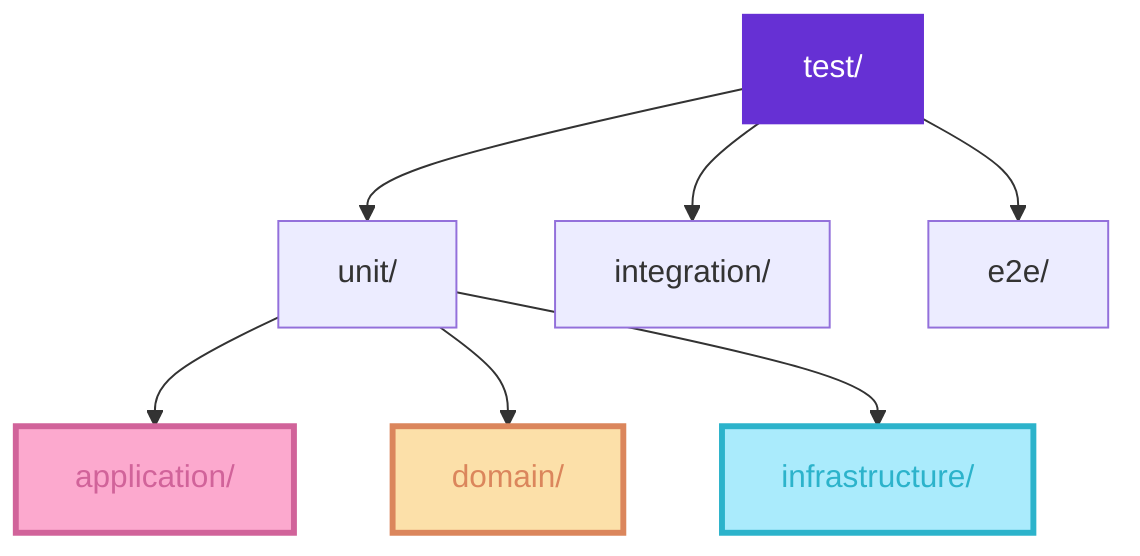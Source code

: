 flowchart TD
    T[test/] -->  F[unit/]
    T[test/] -->  G[integration/]
    T[test/] -->  H[e2e/]

    F-->C[application/]
    F-->B[domain/]
    F-->D[infrastructure/]

    %% SRC
    style T fill:#6630d4,stroke:#6630d4,stroke-width:2px,color:#ffffff

    %% Domain Layer Style
    style B fill:#fce0a9,stroke:#db865c,stroke-width:3px,color:#db865c

    %% Application Layer Style
    style C fill:#fca9ce,stroke:#d1639a,stroke-width:3px,color:#d1639a

    %% Infrastructure Layer Style
    style D fill:#aaebfc,stroke:#2cb3cb,stroke-width:3px,color:#2cb3cb